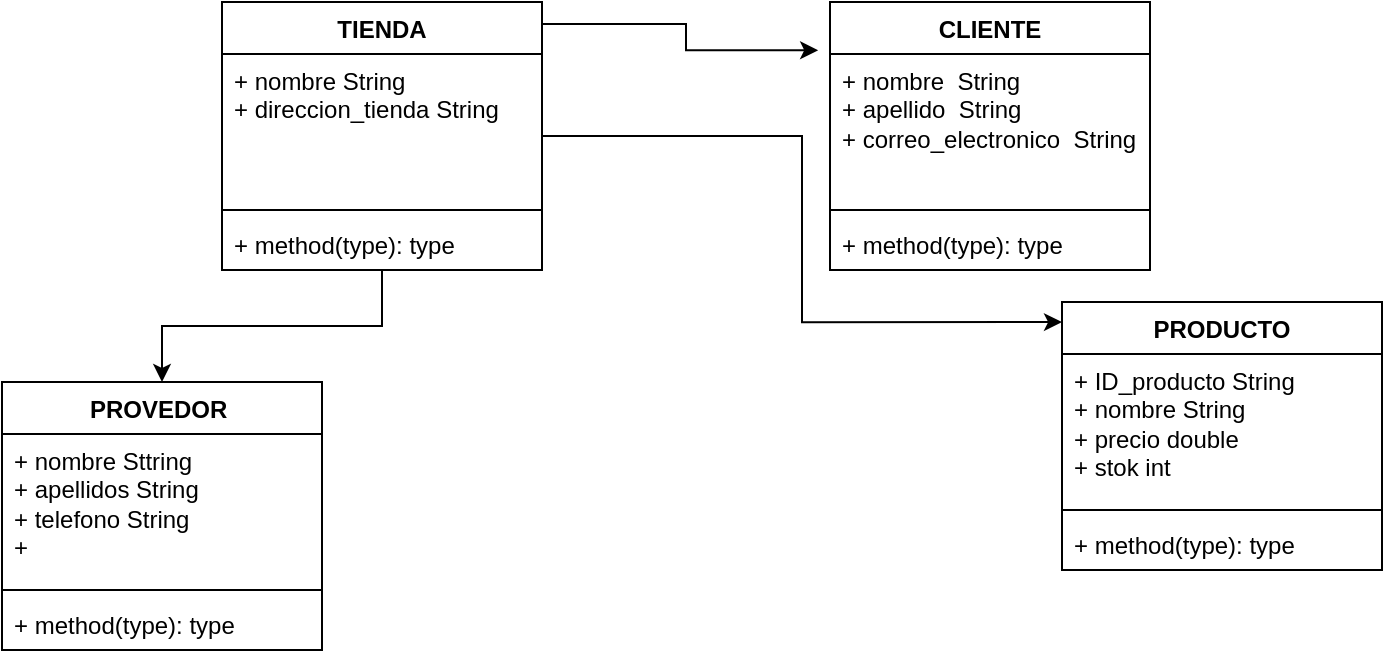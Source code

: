 <mxfile version="23.1.5" type="device">
  <diagram id="C5RBs43oDa-KdzZeNtuy" name="Page-1">
    <mxGraphModel dx="953" dy="564" grid="1" gridSize="10" guides="1" tooltips="1" connect="1" arrows="1" fold="1" page="1" pageScale="1" pageWidth="827" pageHeight="1169" math="0" shadow="0">
      <root>
        <mxCell id="WIyWlLk6GJQsqaUBKTNV-0" />
        <mxCell id="WIyWlLk6GJQsqaUBKTNV-1" parent="WIyWlLk6GJQsqaUBKTNV-0" />
        <mxCell id="wDHBhs7CM2iCNh_EcWOd-4" value="PROVEDOR&amp;nbsp;" style="swimlane;fontStyle=1;align=center;verticalAlign=top;childLayout=stackLayout;horizontal=1;startSize=26;horizontalStack=0;resizeParent=1;resizeParentMax=0;resizeLast=0;collapsible=1;marginBottom=0;whiteSpace=wrap;html=1;" vertex="1" parent="WIyWlLk6GJQsqaUBKTNV-1">
          <mxGeometry y="260" width="160" height="134" as="geometry">
            <mxRectangle x="20" y="290" width="110" height="30" as="alternateBounds" />
          </mxGeometry>
        </mxCell>
        <mxCell id="wDHBhs7CM2iCNh_EcWOd-5" value="+ nombre Sttring&lt;br&gt;+ apellidos String&lt;br&gt;+ telefono String&lt;br&gt;+&amp;nbsp;" style="text;strokeColor=none;fillColor=none;align=left;verticalAlign=top;spacingLeft=4;spacingRight=4;overflow=hidden;rotatable=0;points=[[0,0.5],[1,0.5]];portConstraint=eastwest;whiteSpace=wrap;html=1;" vertex="1" parent="wDHBhs7CM2iCNh_EcWOd-4">
          <mxGeometry y="26" width="160" height="74" as="geometry" />
        </mxCell>
        <mxCell id="wDHBhs7CM2iCNh_EcWOd-6" value="" style="line;strokeWidth=1;fillColor=none;align=left;verticalAlign=middle;spacingTop=-1;spacingLeft=3;spacingRight=3;rotatable=0;labelPosition=right;points=[];portConstraint=eastwest;strokeColor=inherit;" vertex="1" parent="wDHBhs7CM2iCNh_EcWOd-4">
          <mxGeometry y="100" width="160" height="8" as="geometry" />
        </mxCell>
        <mxCell id="wDHBhs7CM2iCNh_EcWOd-7" value="+ method(type): type" style="text;strokeColor=none;fillColor=none;align=left;verticalAlign=top;spacingLeft=4;spacingRight=4;overflow=hidden;rotatable=0;points=[[0,0.5],[1,0.5]];portConstraint=eastwest;whiteSpace=wrap;html=1;" vertex="1" parent="wDHBhs7CM2iCNh_EcWOd-4">
          <mxGeometry y="108" width="160" height="26" as="geometry" />
        </mxCell>
        <mxCell id="wDHBhs7CM2iCNh_EcWOd-8" value="CLIENTE" style="swimlane;fontStyle=1;align=center;verticalAlign=top;childLayout=stackLayout;horizontal=1;startSize=26;horizontalStack=0;resizeParent=1;resizeParentMax=0;resizeLast=0;collapsible=1;marginBottom=0;whiteSpace=wrap;html=1;" vertex="1" parent="WIyWlLk6GJQsqaUBKTNV-1">
          <mxGeometry x="414" y="70" width="160" height="134" as="geometry" />
        </mxCell>
        <mxCell id="wDHBhs7CM2iCNh_EcWOd-9" value="+ nombre&amp;nbsp; String&lt;br&gt;+ apellido&amp;nbsp; String&lt;br&gt;+ correo_electronico&amp;nbsp; String" style="text;strokeColor=none;fillColor=none;align=left;verticalAlign=top;spacingLeft=4;spacingRight=4;overflow=hidden;rotatable=0;points=[[0,0.5],[1,0.5]];portConstraint=eastwest;whiteSpace=wrap;html=1;" vertex="1" parent="wDHBhs7CM2iCNh_EcWOd-8">
          <mxGeometry y="26" width="160" height="74" as="geometry" />
        </mxCell>
        <mxCell id="wDHBhs7CM2iCNh_EcWOd-10" value="" style="line;strokeWidth=1;fillColor=none;align=left;verticalAlign=middle;spacingTop=-1;spacingLeft=3;spacingRight=3;rotatable=0;labelPosition=right;points=[];portConstraint=eastwest;strokeColor=inherit;" vertex="1" parent="wDHBhs7CM2iCNh_EcWOd-8">
          <mxGeometry y="100" width="160" height="8" as="geometry" />
        </mxCell>
        <mxCell id="wDHBhs7CM2iCNh_EcWOd-11" value="+ method(type): type" style="text;strokeColor=none;fillColor=none;align=left;verticalAlign=top;spacingLeft=4;spacingRight=4;overflow=hidden;rotatable=0;points=[[0,0.5],[1,0.5]];portConstraint=eastwest;whiteSpace=wrap;html=1;" vertex="1" parent="wDHBhs7CM2iCNh_EcWOd-8">
          <mxGeometry y="108" width="160" height="26" as="geometry" />
        </mxCell>
        <mxCell id="wDHBhs7CM2iCNh_EcWOd-12" style="edgeStyle=orthogonalEdgeStyle;rounded=0;orthogonalLoop=1;jettySize=auto;html=1;entryX=-0.037;entryY=0.18;entryDx=0;entryDy=0;entryPerimeter=0;exitX=0.994;exitY=0.082;exitDx=0;exitDy=0;exitPerimeter=0;" edge="1" parent="WIyWlLk6GJQsqaUBKTNV-1" source="wDHBhs7CM2iCNh_EcWOd-19" target="wDHBhs7CM2iCNh_EcWOd-8">
          <mxGeometry relative="1" as="geometry">
            <mxPoint x="280" y="124" as="sourcePoint" />
          </mxGeometry>
        </mxCell>
        <mxCell id="wDHBhs7CM2iCNh_EcWOd-14" value="PRODUCTO" style="swimlane;fontStyle=1;align=center;verticalAlign=top;childLayout=stackLayout;horizontal=1;startSize=26;horizontalStack=0;resizeParent=1;resizeParentMax=0;resizeLast=0;collapsible=1;marginBottom=0;whiteSpace=wrap;html=1;" vertex="1" parent="WIyWlLk6GJQsqaUBKTNV-1">
          <mxGeometry x="530" y="220" width="160" height="134" as="geometry">
            <mxRectangle x="230" y="290" width="110" height="30" as="alternateBounds" />
          </mxGeometry>
        </mxCell>
        <mxCell id="wDHBhs7CM2iCNh_EcWOd-15" value="+ ID_producto String&lt;br&gt;+ nombre String&lt;br&gt;+ precio double&lt;br&gt;+ stok int" style="text;strokeColor=none;fillColor=none;align=left;verticalAlign=top;spacingLeft=4;spacingRight=4;overflow=hidden;rotatable=0;points=[[0,0.5],[1,0.5]];portConstraint=eastwest;whiteSpace=wrap;html=1;" vertex="1" parent="wDHBhs7CM2iCNh_EcWOd-14">
          <mxGeometry y="26" width="160" height="74" as="geometry" />
        </mxCell>
        <mxCell id="wDHBhs7CM2iCNh_EcWOd-16" value="" style="line;strokeWidth=1;fillColor=none;align=left;verticalAlign=middle;spacingTop=-1;spacingLeft=3;spacingRight=3;rotatable=0;labelPosition=right;points=[];portConstraint=eastwest;strokeColor=inherit;" vertex="1" parent="wDHBhs7CM2iCNh_EcWOd-14">
          <mxGeometry y="100" width="160" height="8" as="geometry" />
        </mxCell>
        <mxCell id="wDHBhs7CM2iCNh_EcWOd-17" value="+ method(type): type" style="text;strokeColor=none;fillColor=none;align=left;verticalAlign=top;spacingLeft=4;spacingRight=4;overflow=hidden;rotatable=0;points=[[0,0.5],[1,0.5]];portConstraint=eastwest;whiteSpace=wrap;html=1;" vertex="1" parent="wDHBhs7CM2iCNh_EcWOd-14">
          <mxGeometry y="108" width="160" height="26" as="geometry" />
        </mxCell>
        <mxCell id="wDHBhs7CM2iCNh_EcWOd-25" style="edgeStyle=orthogonalEdgeStyle;rounded=0;orthogonalLoop=1;jettySize=auto;html=1;entryX=0.5;entryY=0;entryDx=0;entryDy=0;" edge="1" parent="WIyWlLk6GJQsqaUBKTNV-1" source="wDHBhs7CM2iCNh_EcWOd-19" target="wDHBhs7CM2iCNh_EcWOd-4">
          <mxGeometry relative="1" as="geometry" />
        </mxCell>
        <mxCell id="wDHBhs7CM2iCNh_EcWOd-19" value="TIENDA" style="swimlane;fontStyle=1;align=center;verticalAlign=top;childLayout=stackLayout;horizontal=1;startSize=26;horizontalStack=0;resizeParent=1;resizeParentMax=0;resizeLast=0;collapsible=1;marginBottom=0;whiteSpace=wrap;html=1;" vertex="1" parent="WIyWlLk6GJQsqaUBKTNV-1">
          <mxGeometry x="110" y="70" width="160" height="134" as="geometry">
            <mxRectangle x="110" y="70" width="90" height="30" as="alternateBounds" />
          </mxGeometry>
        </mxCell>
        <mxCell id="wDHBhs7CM2iCNh_EcWOd-20" value="+ nombre String&lt;br&gt;+ direccion_tienda String" style="text;strokeColor=none;fillColor=none;align=left;verticalAlign=top;spacingLeft=4;spacingRight=4;overflow=hidden;rotatable=0;points=[[0,0.5],[1,0.5]];portConstraint=eastwest;whiteSpace=wrap;html=1;" vertex="1" parent="wDHBhs7CM2iCNh_EcWOd-19">
          <mxGeometry y="26" width="160" height="74" as="geometry" />
        </mxCell>
        <mxCell id="wDHBhs7CM2iCNh_EcWOd-21" value="" style="line;strokeWidth=1;fillColor=none;align=left;verticalAlign=middle;spacingTop=-1;spacingLeft=3;spacingRight=3;rotatable=0;labelPosition=right;points=[];portConstraint=eastwest;strokeColor=inherit;" vertex="1" parent="wDHBhs7CM2iCNh_EcWOd-19">
          <mxGeometry y="100" width="160" height="8" as="geometry" />
        </mxCell>
        <mxCell id="wDHBhs7CM2iCNh_EcWOd-22" value="+ method(type): type" style="text;strokeColor=none;fillColor=none;align=left;verticalAlign=top;spacingLeft=4;spacingRight=4;overflow=hidden;rotatable=0;points=[[0,0.5],[1,0.5]];portConstraint=eastwest;whiteSpace=wrap;html=1;" vertex="1" parent="wDHBhs7CM2iCNh_EcWOd-19">
          <mxGeometry y="108" width="160" height="26" as="geometry" />
        </mxCell>
        <mxCell id="wDHBhs7CM2iCNh_EcWOd-24" style="edgeStyle=orthogonalEdgeStyle;rounded=0;orthogonalLoop=1;jettySize=auto;html=1;entryX=0;entryY=0.075;entryDx=0;entryDy=0;entryPerimeter=0;" edge="1" parent="WIyWlLk6GJQsqaUBKTNV-1" source="wDHBhs7CM2iCNh_EcWOd-19" target="wDHBhs7CM2iCNh_EcWOd-14">
          <mxGeometry relative="1" as="geometry" />
        </mxCell>
      </root>
    </mxGraphModel>
  </diagram>
</mxfile>
